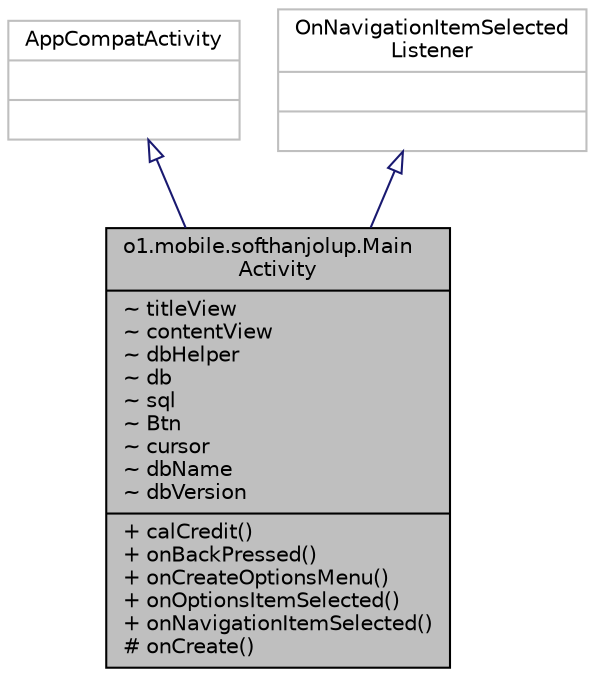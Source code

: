 digraph "o1.mobile.softhanjolup.MainActivity"
{
 // LATEX_PDF_SIZE
  edge [fontname="Helvetica",fontsize="10",labelfontname="Helvetica",labelfontsize="10"];
  node [fontname="Helvetica",fontsize="10",shape=record];
  Node0 [label="{o1.mobile.softhanjolup.Main\lActivity\n|~ titleView\l~ contentView\l~ dbHelper\l~ db\l~ sql\l~ Btn\l~ cursor\l~ dbName\l~ dbVersion\l|+ calCredit()\l+ onBackPressed()\l+ onCreateOptionsMenu()\l+ onOptionsItemSelected()\l+ onNavigationItemSelected()\l# onCreate()\l}",height=0.2,width=0.4,color="black", fillcolor="grey75", style="filled", fontcolor="black",tooltip=" "];
  Node1 -> Node0 [dir="back",color="midnightblue",fontsize="10",style="solid",arrowtail="onormal",fontname="Helvetica"];
  Node1 [label="{AppCompatActivity\n||}",height=0.2,width=0.4,color="grey75", fillcolor="white", style="filled",tooltip=" "];
  Node2 -> Node0 [dir="back",color="midnightblue",fontsize="10",style="solid",arrowtail="onormal",fontname="Helvetica"];
  Node2 [label="{OnNavigationItemSelected\lListener\n||}",height=0.2,width=0.4,color="grey75", fillcolor="white", style="filled",tooltip=" "];
}
